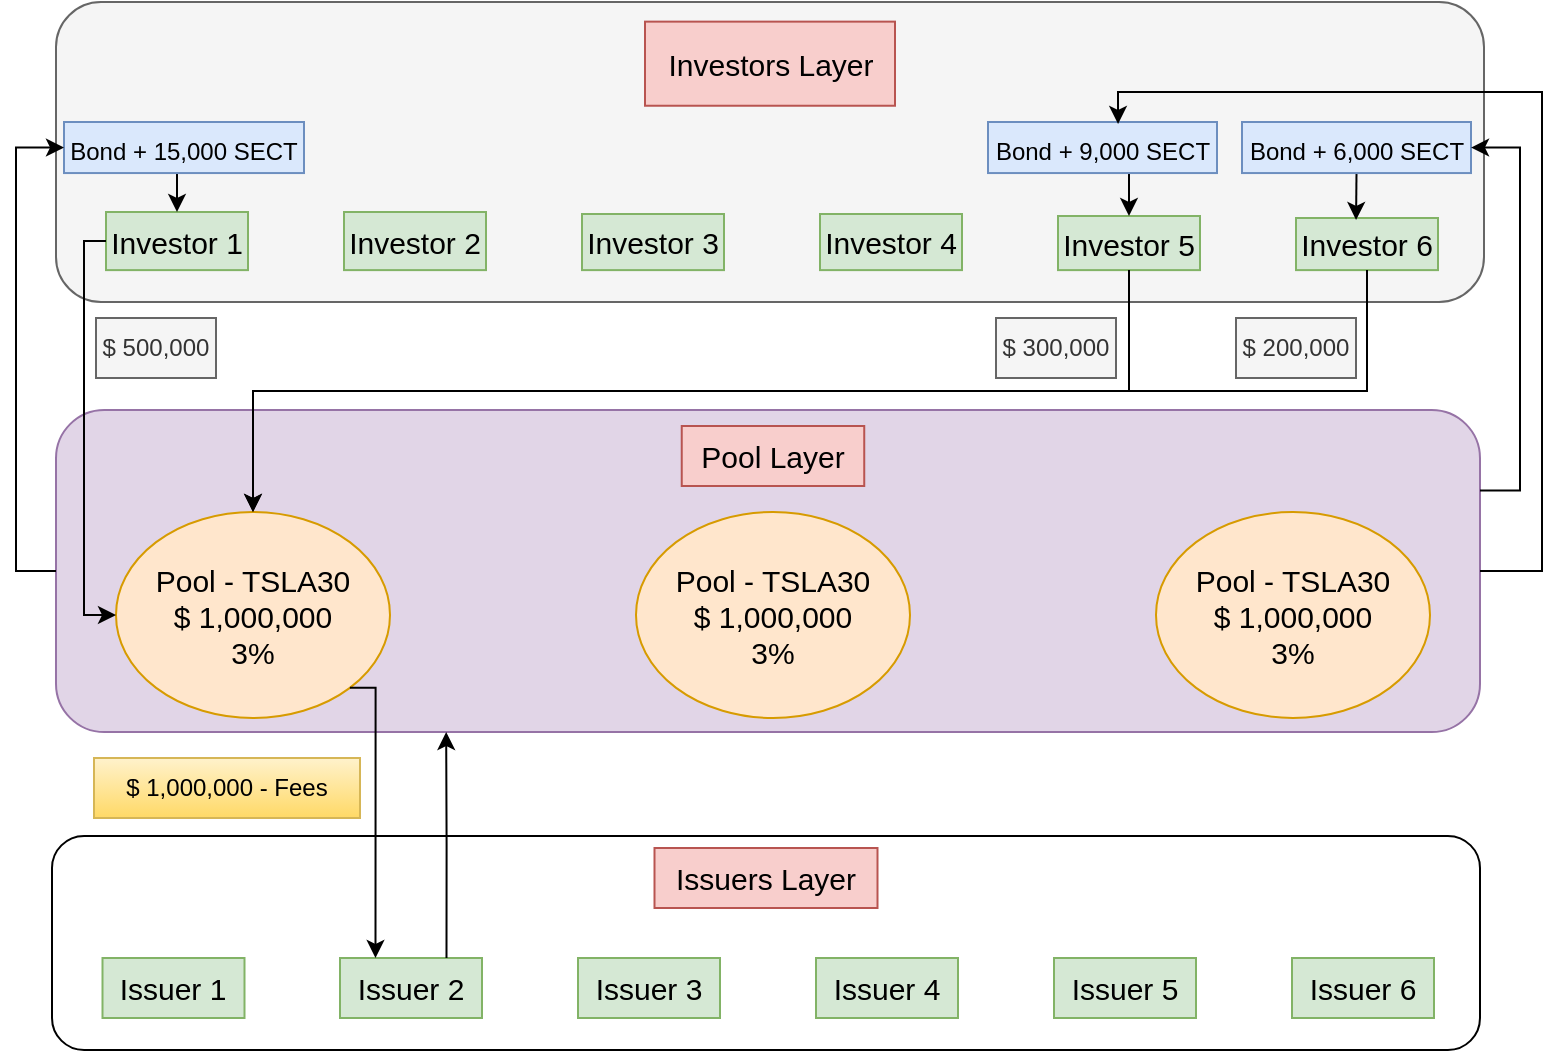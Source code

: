<mxfile version="21.7.4" type="github">
  <diagram name="Page-1" id="fR41Oiy0vT9jpvqlOoKF">
    <mxGraphModel dx="1434" dy="807" grid="0" gridSize="10" guides="1" tooltips="1" connect="1" arrows="1" fold="1" page="1" pageScale="1" pageWidth="1500" pageHeight="800" math="0" shadow="0">
      <root>
        <mxCell id="0" />
        <mxCell id="1" parent="0" />
        <mxCell id="ieM1VA5PW5F9BT6EvPpb-44" value="" style="group;fillColor=none;strokeColor=#6c8ebf;strokeWidth=0;opacity=0;" vertex="1" connectable="0" parent="1">
          <mxGeometry x="239" y="46" width="714" height="150" as="geometry" />
        </mxCell>
        <mxCell id="ieM1VA5PW5F9BT6EvPpb-30" value="" style="rounded=1;whiteSpace=wrap;html=1;fillColor=#f5f5f5;strokeColor=#666666;fontColor=#333333;" vertex="1" parent="ieM1VA5PW5F9BT6EvPpb-44">
          <mxGeometry width="714" height="150" as="geometry" />
        </mxCell>
        <mxCell id="ieM1VA5PW5F9BT6EvPpb-31" value="&lt;font style=&quot;font-size: 15px;&quot;&gt;Investor 1&lt;/font&gt;" style="text;html=1;strokeColor=#82b366;fillColor=#d5e8d4;align=center;verticalAlign=middle;whiteSpace=wrap;rounded=0;" vertex="1" parent="ieM1VA5PW5F9BT6EvPpb-44">
          <mxGeometry x="25" y="105" width="71" height="29.06" as="geometry" />
        </mxCell>
        <mxCell id="ieM1VA5PW5F9BT6EvPpb-32" value="&lt;font style=&quot;font-size: 15px;&quot;&gt;Investor 2&lt;/font&gt;" style="text;html=1;strokeColor=#82b366;fillColor=#d5e8d4;align=center;verticalAlign=middle;whiteSpace=wrap;rounded=0;" vertex="1" parent="ieM1VA5PW5F9BT6EvPpb-44">
          <mxGeometry x="144" y="105" width="71" height="29.06" as="geometry" />
        </mxCell>
        <mxCell id="ieM1VA5PW5F9BT6EvPpb-33" value="&lt;font style=&quot;font-size: 15px;&quot;&gt;Investor 3&lt;/font&gt;" style="text;html=1;strokeColor=#82b366;fillColor=#d5e8d4;align=center;verticalAlign=middle;whiteSpace=wrap;rounded=0;" vertex="1" parent="ieM1VA5PW5F9BT6EvPpb-44">
          <mxGeometry x="263" y="106" width="71" height="28.06" as="geometry" />
        </mxCell>
        <mxCell id="ieM1VA5PW5F9BT6EvPpb-34" value="&lt;font style=&quot;font-size: 15px;&quot;&gt;Investor 4&lt;/font&gt;" style="text;html=1;strokeColor=#82b366;fillColor=#d5e8d4;align=center;verticalAlign=middle;whiteSpace=wrap;rounded=0;" vertex="1" parent="ieM1VA5PW5F9BT6EvPpb-44">
          <mxGeometry x="382" y="106" width="71" height="28.06" as="geometry" />
        </mxCell>
        <mxCell id="ieM1VA5PW5F9BT6EvPpb-35" value="&lt;font style=&quot;font-size: 15px;&quot;&gt;Investor 5&lt;/font&gt;" style="text;html=1;strokeColor=#82b366;fillColor=#d5e8d4;align=center;verticalAlign=middle;whiteSpace=wrap;rounded=0;" vertex="1" parent="ieM1VA5PW5F9BT6EvPpb-44">
          <mxGeometry x="501" y="107" width="71" height="27.06" as="geometry" />
        </mxCell>
        <mxCell id="ieM1VA5PW5F9BT6EvPpb-36" value="&lt;font style=&quot;font-size: 15px;&quot;&gt;Investor 6&lt;/font&gt;" style="text;html=1;strokeColor=#82b366;fillColor=#d5e8d4;align=center;verticalAlign=middle;whiteSpace=wrap;rounded=0;" vertex="1" parent="ieM1VA5PW5F9BT6EvPpb-44">
          <mxGeometry x="620" y="108" width="71" height="26.06" as="geometry" />
        </mxCell>
        <mxCell id="ieM1VA5PW5F9BT6EvPpb-37" value="&lt;font style=&quot;font-size: 15px;&quot;&gt;Investors Layer&lt;/font&gt;" style="text;html=1;strokeColor=#b85450;fillColor=#f8cecc;align=center;verticalAlign=middle;whiteSpace=wrap;rounded=0;" vertex="1" parent="ieM1VA5PW5F9BT6EvPpb-44">
          <mxGeometry x="294.5" y="9.813" width="125" height="42.056" as="geometry" />
        </mxCell>
        <mxCell id="ieM1VA5PW5F9BT6EvPpb-116" style="edgeStyle=orthogonalEdgeStyle;rounded=0;orthogonalLoop=1;jettySize=auto;html=1;exitX=0.5;exitY=1;exitDx=0;exitDy=0;entryX=0.5;entryY=0;entryDx=0;entryDy=0;" edge="1" parent="ieM1VA5PW5F9BT6EvPpb-44" source="ieM1VA5PW5F9BT6EvPpb-81" target="ieM1VA5PW5F9BT6EvPpb-31">
          <mxGeometry relative="1" as="geometry" />
        </mxCell>
        <mxCell id="ieM1VA5PW5F9BT6EvPpb-81" value="&lt;font style=&quot;font-size: 12px;&quot;&gt;Bond + 15,000 SECT&lt;/font&gt;" style="text;html=1;strokeColor=#6c8ebf;fillColor=#dae8fc;align=center;verticalAlign=middle;whiteSpace=wrap;rounded=0;fontSize=15;" vertex="1" parent="ieM1VA5PW5F9BT6EvPpb-44">
          <mxGeometry x="4" y="60" width="120" height="25.53" as="geometry" />
        </mxCell>
        <mxCell id="ieM1VA5PW5F9BT6EvPpb-117" style="edgeStyle=orthogonalEdgeStyle;rounded=0;orthogonalLoop=1;jettySize=auto;html=1;exitX=0.5;exitY=1;exitDx=0;exitDy=0;entryX=0.5;entryY=0;entryDx=0;entryDy=0;" edge="1" parent="ieM1VA5PW5F9BT6EvPpb-44" source="ieM1VA5PW5F9BT6EvPpb-102" target="ieM1VA5PW5F9BT6EvPpb-35">
          <mxGeometry relative="1" as="geometry" />
        </mxCell>
        <mxCell id="ieM1VA5PW5F9BT6EvPpb-102" value="&lt;font style=&quot;font-size: 12px;&quot;&gt;Bond + 9,000 SECT&lt;/font&gt;" style="text;html=1;strokeColor=#6c8ebf;fillColor=#dae8fc;align=center;verticalAlign=middle;whiteSpace=wrap;rounded=0;fontSize=15;" vertex="1" parent="ieM1VA5PW5F9BT6EvPpb-44">
          <mxGeometry x="466" y="60" width="114.5" height="25.53" as="geometry" />
        </mxCell>
        <mxCell id="ieM1VA5PW5F9BT6EvPpb-118" style="edgeStyle=orthogonalEdgeStyle;rounded=0;orthogonalLoop=1;jettySize=auto;html=1;exitX=0.5;exitY=1;exitDx=0;exitDy=0;entryX=0.423;entryY=0.038;entryDx=0;entryDy=0;entryPerimeter=0;" edge="1" parent="ieM1VA5PW5F9BT6EvPpb-44" source="ieM1VA5PW5F9BT6EvPpb-103" target="ieM1VA5PW5F9BT6EvPpb-36">
          <mxGeometry relative="1" as="geometry" />
        </mxCell>
        <mxCell id="ieM1VA5PW5F9BT6EvPpb-103" value="&lt;font style=&quot;font-size: 12px;&quot;&gt;Bond + 6,000 SECT&lt;/font&gt;" style="text;html=1;strokeColor=#6c8ebf;fillColor=#dae8fc;align=center;verticalAlign=middle;whiteSpace=wrap;rounded=0;fontSize=15;" vertex="1" parent="ieM1VA5PW5F9BT6EvPpb-44">
          <mxGeometry x="593" y="60" width="114.5" height="25.53" as="geometry" />
        </mxCell>
        <mxCell id="ieM1VA5PW5F9BT6EvPpb-45" value="" style="group" vertex="1" connectable="0" parent="1">
          <mxGeometry x="239" y="250" width="752" height="324" as="geometry" />
        </mxCell>
        <mxCell id="ieM1VA5PW5F9BT6EvPpb-38" value="" style="rounded=1;whiteSpace=wrap;html=1;fillColor=#e1d5e7;strokeColor=#9673a6;" vertex="1" parent="ieM1VA5PW5F9BT6EvPpb-45">
          <mxGeometry width="712" height="161" as="geometry" />
        </mxCell>
        <mxCell id="ieM1VA5PW5F9BT6EvPpb-39" value="&lt;font style=&quot;font-size: 15px;&quot;&gt;Pool - TSLA30&lt;br&gt;$ 1,000,000&lt;br&gt;3%&lt;br&gt;&lt;/font&gt;" style="ellipse;whiteSpace=wrap;html=1;fillColor=#ffe6cc;strokeColor=#d79b00;" vertex="1" parent="ieM1VA5PW5F9BT6EvPpb-45">
          <mxGeometry x="30" y="51" width="137" height="103" as="geometry" />
        </mxCell>
        <mxCell id="ieM1VA5PW5F9BT6EvPpb-40" value="&lt;font style=&quot;font-size: 15px;&quot;&gt;Pool - TSLA30&lt;br&gt;$ 1,000,000&lt;br&gt;3%&lt;br&gt;&lt;/font&gt;" style="ellipse;whiteSpace=wrap;html=1;fillColor=#ffe6cc;strokeColor=#d79b00;" vertex="1" parent="ieM1VA5PW5F9BT6EvPpb-45">
          <mxGeometry x="290" y="51" width="137" height="103" as="geometry" />
        </mxCell>
        <mxCell id="ieM1VA5PW5F9BT6EvPpb-41" value="&lt;font style=&quot;font-size: 15px;&quot;&gt;Pool - TSLA30&lt;br&gt;$ 1,000,000&lt;br&gt;3%&lt;br&gt;&lt;/font&gt;" style="ellipse;whiteSpace=wrap;html=1;fillColor=#ffe6cc;strokeColor=#d79b00;" vertex="1" parent="ieM1VA5PW5F9BT6EvPpb-45">
          <mxGeometry x="550" y="51" width="137" height="103" as="geometry" />
        </mxCell>
        <mxCell id="ieM1VA5PW5F9BT6EvPpb-42" value="&lt;font style=&quot;font-size: 15px;&quot;&gt;Pool Layer&lt;/font&gt;" style="text;html=1;strokeColor=#b85450;fillColor=#f8cecc;align=center;verticalAlign=middle;whiteSpace=wrap;rounded=0;" vertex="1" parent="ieM1VA5PW5F9BT6EvPpb-45">
          <mxGeometry x="312.87" y="8" width="91.25" height="30" as="geometry" />
        </mxCell>
        <mxCell id="ieM1VA5PW5F9BT6EvPpb-46" value="" style="group" vertex="1" connectable="0" parent="ieM1VA5PW5F9BT6EvPpb-45">
          <mxGeometry x="-2" y="213" width="714" height="107" as="geometry" />
        </mxCell>
        <mxCell id="ieM1VA5PW5F9BT6EvPpb-47" value="" style="rounded=1;whiteSpace=wrap;html=1;" vertex="1" parent="ieM1VA5PW5F9BT6EvPpb-46">
          <mxGeometry width="714" height="107" as="geometry" />
        </mxCell>
        <mxCell id="ieM1VA5PW5F9BT6EvPpb-48" value="&lt;font style=&quot;font-size: 15px;&quot;&gt;Issuer 1&lt;/font&gt;" style="text;html=1;strokeColor=#82b366;fillColor=#d5e8d4;align=center;verticalAlign=middle;whiteSpace=wrap;rounded=0;" vertex="1" parent="ieM1VA5PW5F9BT6EvPpb-46">
          <mxGeometry x="25.25" y="61" width="71" height="30" as="geometry" />
        </mxCell>
        <mxCell id="ieM1VA5PW5F9BT6EvPpb-49" value="&lt;font style=&quot;font-size: 15px;&quot;&gt;Issuer 2&lt;/font&gt;" style="text;html=1;strokeColor=#82b366;fillColor=#d5e8d4;align=center;verticalAlign=middle;whiteSpace=wrap;rounded=0;" vertex="1" parent="ieM1VA5PW5F9BT6EvPpb-46">
          <mxGeometry x="144" y="61" width="71" height="30" as="geometry" />
        </mxCell>
        <mxCell id="ieM1VA5PW5F9BT6EvPpb-50" value="&lt;font style=&quot;font-size: 15px;&quot;&gt;Issuer 3&lt;/font&gt;" style="text;html=1;strokeColor=#82b366;fillColor=#d5e8d4;align=center;verticalAlign=middle;whiteSpace=wrap;rounded=0;" vertex="1" parent="ieM1VA5PW5F9BT6EvPpb-46">
          <mxGeometry x="263" y="61" width="71" height="30" as="geometry" />
        </mxCell>
        <mxCell id="ieM1VA5PW5F9BT6EvPpb-51" value="&lt;font style=&quot;font-size: 15px;&quot;&gt;Issuer 4&lt;/font&gt;" style="text;html=1;strokeColor=#82b366;fillColor=#d5e8d4;align=center;verticalAlign=middle;whiteSpace=wrap;rounded=0;" vertex="1" parent="ieM1VA5PW5F9BT6EvPpb-46">
          <mxGeometry x="382" y="61" width="71" height="30" as="geometry" />
        </mxCell>
        <mxCell id="ieM1VA5PW5F9BT6EvPpb-52" value="&lt;font style=&quot;font-size: 15px;&quot;&gt;Issuer 5&lt;/font&gt;" style="text;html=1;strokeColor=#82b366;fillColor=#d5e8d4;align=center;verticalAlign=middle;whiteSpace=wrap;rounded=0;" vertex="1" parent="ieM1VA5PW5F9BT6EvPpb-46">
          <mxGeometry x="501" y="61" width="71" height="30" as="geometry" />
        </mxCell>
        <mxCell id="ieM1VA5PW5F9BT6EvPpb-53" value="&lt;font style=&quot;font-size: 15px;&quot;&gt;Issuer 6&lt;/font&gt;" style="text;html=1;strokeColor=#82b366;fillColor=#d5e8d4;align=center;verticalAlign=middle;whiteSpace=wrap;rounded=0;" vertex="1" parent="ieM1VA5PW5F9BT6EvPpb-46">
          <mxGeometry x="620" y="61" width="71" height="30" as="geometry" />
        </mxCell>
        <mxCell id="ieM1VA5PW5F9BT6EvPpb-54" value="&lt;font style=&quot;font-size: 15px;&quot;&gt;Issuers Layer&lt;/font&gt;" style="text;html=1;strokeColor=#b85450;fillColor=#f8cecc;align=center;verticalAlign=middle;whiteSpace=wrap;rounded=0;" vertex="1" parent="ieM1VA5PW5F9BT6EvPpb-46">
          <mxGeometry x="301.25" y="6" width="111.5" height="30" as="geometry" />
        </mxCell>
        <mxCell id="ieM1VA5PW5F9BT6EvPpb-108" style="edgeStyle=orthogonalEdgeStyle;rounded=0;orthogonalLoop=1;jettySize=auto;html=1;exitX=1;exitY=1;exitDx=0;exitDy=0;entryX=0.25;entryY=0;entryDx=0;entryDy=0;" edge="1" parent="ieM1VA5PW5F9BT6EvPpb-45" source="ieM1VA5PW5F9BT6EvPpb-39" target="ieM1VA5PW5F9BT6EvPpb-49">
          <mxGeometry relative="1" as="geometry">
            <Array as="points">
              <mxPoint x="160" y="139" />
            </Array>
          </mxGeometry>
        </mxCell>
        <mxCell id="ieM1VA5PW5F9BT6EvPpb-110" value="&lt;font style=&quot;font-size: 12px;&quot;&gt;$ 1,000,000 - Fees&lt;/font&gt;" style="text;html=1;strokeColor=#d6b656;fillColor=#fff2cc;align=center;verticalAlign=middle;whiteSpace=wrap;rounded=0;gradientColor=#ffd966;" vertex="1" parent="ieM1VA5PW5F9BT6EvPpb-45">
          <mxGeometry x="19" y="174" width="133" height="30" as="geometry" />
        </mxCell>
        <mxCell id="ieM1VA5PW5F9BT6EvPpb-119" style="edgeStyle=orthogonalEdgeStyle;rounded=0;orthogonalLoop=1;jettySize=auto;html=1;exitX=0.75;exitY=0;exitDx=0;exitDy=0;entryX=0.274;entryY=1;entryDx=0;entryDy=0;entryPerimeter=0;" edge="1" parent="ieM1VA5PW5F9BT6EvPpb-45" source="ieM1VA5PW5F9BT6EvPpb-49" target="ieM1VA5PW5F9BT6EvPpb-38">
          <mxGeometry relative="1" as="geometry" />
        </mxCell>
        <mxCell id="ieM1VA5PW5F9BT6EvPpb-56" style="edgeStyle=orthogonalEdgeStyle;rounded=0;orthogonalLoop=1;jettySize=auto;html=1;exitX=0;exitY=0.5;exitDx=0;exitDy=0;entryX=0;entryY=0.5;entryDx=0;entryDy=0;" edge="1" parent="1" source="ieM1VA5PW5F9BT6EvPpb-31" target="ieM1VA5PW5F9BT6EvPpb-39">
          <mxGeometry relative="1" as="geometry">
            <Array as="points">
              <mxPoint x="253" y="165" />
              <mxPoint x="253" y="353" />
            </Array>
          </mxGeometry>
        </mxCell>
        <mxCell id="ieM1VA5PW5F9BT6EvPpb-86" style="edgeStyle=orthogonalEdgeStyle;rounded=0;orthogonalLoop=1;jettySize=auto;html=1;exitX=0.5;exitY=1;exitDx=0;exitDy=0;entryX=0.5;entryY=0;entryDx=0;entryDy=0;" edge="1" parent="1" source="ieM1VA5PW5F9BT6EvPpb-35" target="ieM1VA5PW5F9BT6EvPpb-39">
          <mxGeometry relative="1" as="geometry" />
        </mxCell>
        <mxCell id="ieM1VA5PW5F9BT6EvPpb-88" style="edgeStyle=orthogonalEdgeStyle;rounded=0;orthogonalLoop=1;jettySize=auto;html=1;exitX=0.5;exitY=1;exitDx=0;exitDy=0;entryX=0.5;entryY=0;entryDx=0;entryDy=0;" edge="1" parent="1" source="ieM1VA5PW5F9BT6EvPpb-36" target="ieM1VA5PW5F9BT6EvPpb-39">
          <mxGeometry relative="1" as="geometry" />
        </mxCell>
        <mxCell id="ieM1VA5PW5F9BT6EvPpb-112" style="edgeStyle=orthogonalEdgeStyle;rounded=0;orthogonalLoop=1;jettySize=auto;html=1;exitX=0;exitY=0.5;exitDx=0;exitDy=0;entryX=0;entryY=0.5;entryDx=0;entryDy=0;" edge="1" parent="1" source="ieM1VA5PW5F9BT6EvPpb-38" target="ieM1VA5PW5F9BT6EvPpb-81">
          <mxGeometry relative="1" as="geometry" />
        </mxCell>
        <mxCell id="ieM1VA5PW5F9BT6EvPpb-113" style="edgeStyle=orthogonalEdgeStyle;rounded=0;orthogonalLoop=1;jettySize=auto;html=1;exitX=1;exitY=0.25;exitDx=0;exitDy=0;entryX=1;entryY=0.5;entryDx=0;entryDy=0;" edge="1" parent="1" source="ieM1VA5PW5F9BT6EvPpb-38" target="ieM1VA5PW5F9BT6EvPpb-103">
          <mxGeometry relative="1" as="geometry" />
        </mxCell>
        <mxCell id="ieM1VA5PW5F9BT6EvPpb-114" style="edgeStyle=orthogonalEdgeStyle;rounded=0;orthogonalLoop=1;jettySize=auto;html=1;exitX=1;exitY=0.5;exitDx=0;exitDy=0;entryX=0.568;entryY=0.039;entryDx=0;entryDy=0;entryPerimeter=0;" edge="1" parent="1" source="ieM1VA5PW5F9BT6EvPpb-38" target="ieM1VA5PW5F9BT6EvPpb-102">
          <mxGeometry relative="1" as="geometry">
            <Array as="points">
              <mxPoint x="982" y="331" />
              <mxPoint x="982" y="91" />
              <mxPoint x="770" y="91" />
            </Array>
          </mxGeometry>
        </mxCell>
        <mxCell id="ieM1VA5PW5F9BT6EvPpb-120" value="$ 500,000" style="text;html=1;strokeColor=#666666;fillColor=#f5f5f5;align=center;verticalAlign=middle;whiteSpace=wrap;rounded=0;fontColor=#333333;" vertex="1" parent="1">
          <mxGeometry x="259" y="204" width="60" height="30" as="geometry" />
        </mxCell>
        <mxCell id="ieM1VA5PW5F9BT6EvPpb-121" value="$ 300,000" style="text;html=1;strokeColor=#666666;fillColor=#f5f5f5;align=center;verticalAlign=middle;whiteSpace=wrap;rounded=0;fontColor=#333333;" vertex="1" parent="1">
          <mxGeometry x="709" y="204" width="60" height="30" as="geometry" />
        </mxCell>
        <mxCell id="ieM1VA5PW5F9BT6EvPpb-122" value="$ 200,000" style="text;html=1;strokeColor=#666666;fillColor=#f5f5f5;align=center;verticalAlign=middle;whiteSpace=wrap;rounded=0;fontColor=#333333;" vertex="1" parent="1">
          <mxGeometry x="829" y="204" width="60" height="30" as="geometry" />
        </mxCell>
      </root>
    </mxGraphModel>
  </diagram>
</mxfile>
